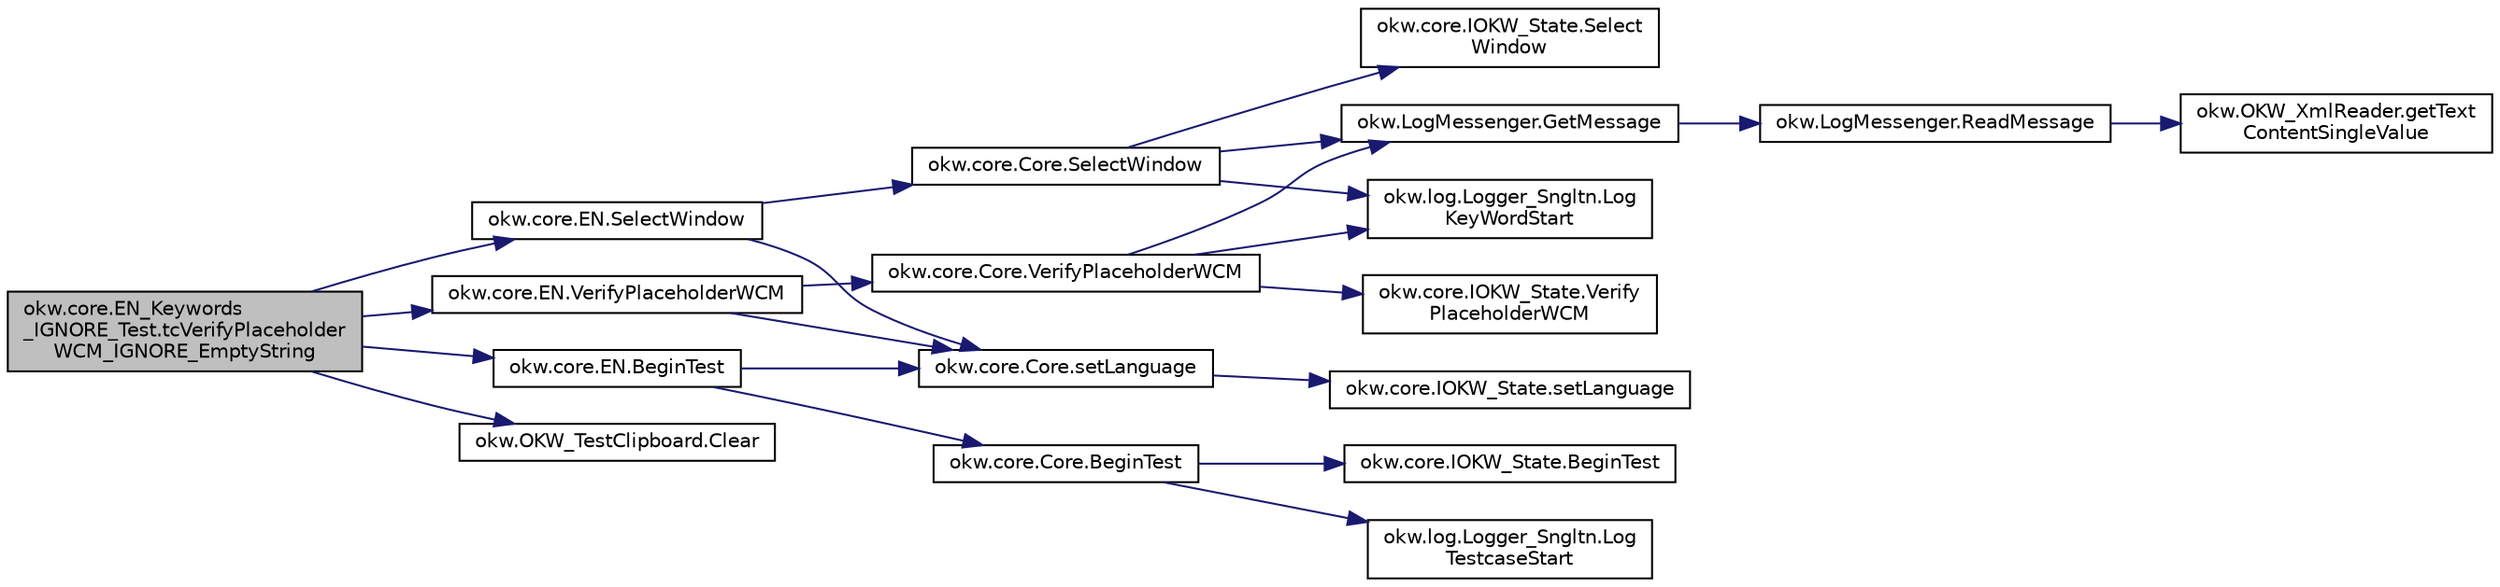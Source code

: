 digraph "okw.core.EN_Keywords_IGNORE_Test.tcVerifyPlaceholderWCM_IGNORE_EmptyString"
{
 // INTERACTIVE_SVG=YES
 // LATEX_PDF_SIZE
  edge [fontname="Helvetica",fontsize="10",labelfontname="Helvetica",labelfontsize="10"];
  node [fontname="Helvetica",fontsize="10",shape=record];
  rankdir="LR";
  Node1000 [label="okw.core.EN_Keywords\l_IGNORE_Test.tcVerifyPlaceholder\lWCM_IGNORE_EmptyString",height=0.2,width=0.4,color="black", fillcolor="grey75", style="filled", fontcolor="black",tooltip=" "];
  Node1000 -> Node1001 [color="midnightblue",fontsize="10",style="solid",fontname="Helvetica"];
  Node1001 [label="okw.core.EN.BeginTest",height=0.2,width=0.4,color="black", fillcolor="white", style="filled",URL="$classokw_1_1core_1_1_e_n.html#aef613b0a3e6bb8a9623984db145cae69",tooltip="Markiert den Anfang eines neuen Testfalls."];
  Node1001 -> Node1002 [color="midnightblue",fontsize="10",style="solid",fontname="Helvetica"];
  Node1002 [label="okw.core.Core.setLanguage",height=0.2,width=0.4,color="black", fillcolor="white", style="filled",URL="$classokw_1_1core_1_1_core.html#ab4e0f723d27cb11c944ec4c82c426100",tooltip="Setzt die Sprache auf den gegebenen wert Language."];
  Node1002 -> Node1003 [color="midnightblue",fontsize="10",style="solid",fontname="Helvetica"];
  Node1003 [label="okw.core.IOKW_State.setLanguage",height=0.2,width=0.4,color="black", fillcolor="white", style="filled",URL="$interfaceokw_1_1core_1_1_i_o_k_w___state.html#a866baa0bde08a47418f54d63bdb56097",tooltip="Interne Methode zum setzen der Sprache für die sprachabhängigen Ausgaben der Dokumentation (Log)."];
  Node1001 -> Node1004 [color="midnightblue",fontsize="10",style="solid",fontname="Helvetica"];
  Node1004 [label="okw.core.Core.BeginTest",height=0.2,width=0.4,color="black", fillcolor="white", style="filled",URL="$classokw_1_1core_1_1_core.html#acfefe92468c9eb9e951846372726c4d8",tooltip="Markiert den Anfang eines neuen Testfalls."];
  Node1004 -> Node1005 [color="midnightblue",fontsize="10",style="solid",fontname="Helvetica"];
  Node1005 [label="okw.log.Logger_Sngltn.Log\lTestcaseStart",height=0.2,width=0.4,color="black", fillcolor="white", style="filled",URL="$classokw_1_1log_1_1_logger___sngltn.html#a60f4ad59db847ae61df928f9920f3deb",tooltip="Ausgabe des Testfalls."];
  Node1004 -> Node1006 [color="midnightblue",fontsize="10",style="solid",fontname="Helvetica"];
  Node1006 [label="okw.core.IOKW_State.BeginTest",height=0.2,width=0.4,color="black", fillcolor="white", style="filled",URL="$interfaceokw_1_1core_1_1_i_o_k_w___state.html#ae5480ddb1fc37eade5d899d335bc4b13",tooltip="Markiert den Anfang eines neuen Testfalls."];
  Node1000 -> Node1007 [color="midnightblue",fontsize="10",style="solid",fontname="Helvetica"];
  Node1007 [label="okw.core.EN.SelectWindow",height=0.2,width=0.4,color="black", fillcolor="white", style="filled",URL="$classokw_1_1core_1_1_e_n.html#a2b61c2b39a9cfdbdfd25fe0e3d43785b",tooltip="Setzt den Kontext auf das gegebene Fenster."];
  Node1007 -> Node1002 [color="midnightblue",fontsize="10",style="solid",fontname="Helvetica"];
  Node1007 -> Node1008 [color="midnightblue",fontsize="10",style="solid",fontname="Helvetica"];
  Node1008 [label="okw.core.Core.SelectWindow",height=0.2,width=0.4,color="black", fillcolor="white", style="filled",URL="$classokw_1_1core_1_1_core.html#a6a68660eb5e34965522896e2a5c48314",tooltip="Setzt den Kontext auf das gegebene Fenster."];
  Node1008 -> Node1009 [color="midnightblue",fontsize="10",style="solid",fontname="Helvetica"];
  Node1009 [label="okw.log.Logger_Sngltn.Log\lKeyWordStart",height=0.2,width=0.4,color="black", fillcolor="white", style="filled",URL="$classokw_1_1log_1_1_logger___sngltn.html#a70ec25e200e00ecefc544e8fd371d2ef",tooltip="Ausgabe eines Schlüsselwortes."];
  Node1008 -> Node1010 [color="midnightblue",fontsize="10",style="solid",fontname="Helvetica"];
  Node1010 [label="okw.LogMessenger.GetMessage",height=0.2,width=0.4,color="black", fillcolor="white", style="filled",URL="$classokw_1_1_log_messenger.html#af225d1f037d47b3b085175c09d78bdd2",tooltip="Holt die Log-Meldung für MethodeNmae/Textkey ohne weitere Parameter."];
  Node1010 -> Node1011 [color="midnightblue",fontsize="10",style="solid",fontname="Helvetica"];
  Node1011 [label="okw.LogMessenger.ReadMessage",height=0.2,width=0.4,color="black", fillcolor="white", style="filled",URL="$classokw_1_1_log_messenger.html#a530cd6ab82ec82a04206a2e976ec06e3",tooltip="Interne Kernfunktion holt die Log-Meldung mit Platzhaltern aus der XML-Datei."];
  Node1011 -> Node1012 [color="midnightblue",fontsize="10",style="solid",fontname="Helvetica"];
  Node1012 [label="okw.OKW_XmlReader.getText\lContentSingleValue",height=0.2,width=0.4,color="black", fillcolor="white", style="filled",URL="$classokw_1_1_o_k_w___xml_reader.html#ab920b5335a2e1429c14cc5f8e79f39eb",tooltip="Lies den TextContent eines Tag."];
  Node1008 -> Node1013 [color="midnightblue",fontsize="10",style="solid",fontname="Helvetica"];
  Node1013 [label="okw.core.IOKW_State.Select\lWindow",height=0.2,width=0.4,color="black", fillcolor="white", style="filled",URL="$interfaceokw_1_1core_1_1_i_o_k_w___state.html#ad4fc9610ed5b1176590a45b55e6ac7f0",tooltip="Setzt den Kontext auf das gegebene Fenster."];
  Node1000 -> Node1014 [color="midnightblue",fontsize="10",style="solid",fontname="Helvetica"];
  Node1014 [label="okw.OKW_TestClipboard.Clear",height=0.2,width=0.4,color="black", fillcolor="white", style="filled",URL="$classokw_1_1_o_k_w___test_clipboard.html#a3d244f76e3d56d57e9b4b96378f9b293",tooltip="Resets all ClipBoard-Memmber to empty String = \"\" ."];
  Node1000 -> Node1015 [color="midnightblue",fontsize="10",style="solid",fontname="Helvetica"];
  Node1015 [label="okw.core.EN.VerifyPlaceholderWCM",height=0.2,width=0.4,color="black", fillcolor="white", style="filled",URL="$classokw_1_1core_1_1_e_n.html#a333511d03dcf0f00fb3490abf46e6366",tooltip="Überprüft den Platzhalter des Objektes."];
  Node1015 -> Node1002 [color="midnightblue",fontsize="10",style="solid",fontname="Helvetica"];
  Node1015 -> Node1016 [color="midnightblue",fontsize="10",style="solid",fontname="Helvetica"];
  Node1016 [label="okw.core.Core.VerifyPlaceholderWCM",height=0.2,width=0.4,color="black", fillcolor="white", style="filled",URL="$classokw_1_1core_1_1_core.html#a350cf4a9c66f2bed02b6f5f847b5ad49",tooltip="Überprüft den Platzhalter des Objektes."];
  Node1016 -> Node1009 [color="midnightblue",fontsize="10",style="solid",fontname="Helvetica"];
  Node1016 -> Node1010 [color="midnightblue",fontsize="10",style="solid",fontname="Helvetica"];
  Node1016 -> Node1017 [color="midnightblue",fontsize="10",style="solid",fontname="Helvetica"];
  Node1017 [label="okw.core.IOKW_State.Verify\lPlaceholderWCM",height=0.2,width=0.4,color="black", fillcolor="white", style="filled",URL="$interfaceokw_1_1core_1_1_i_o_k_w___state.html#a7237e17efad625529519a95032ae346f",tooltip="Überprüft den Platzhalter des Objektes."];
}
